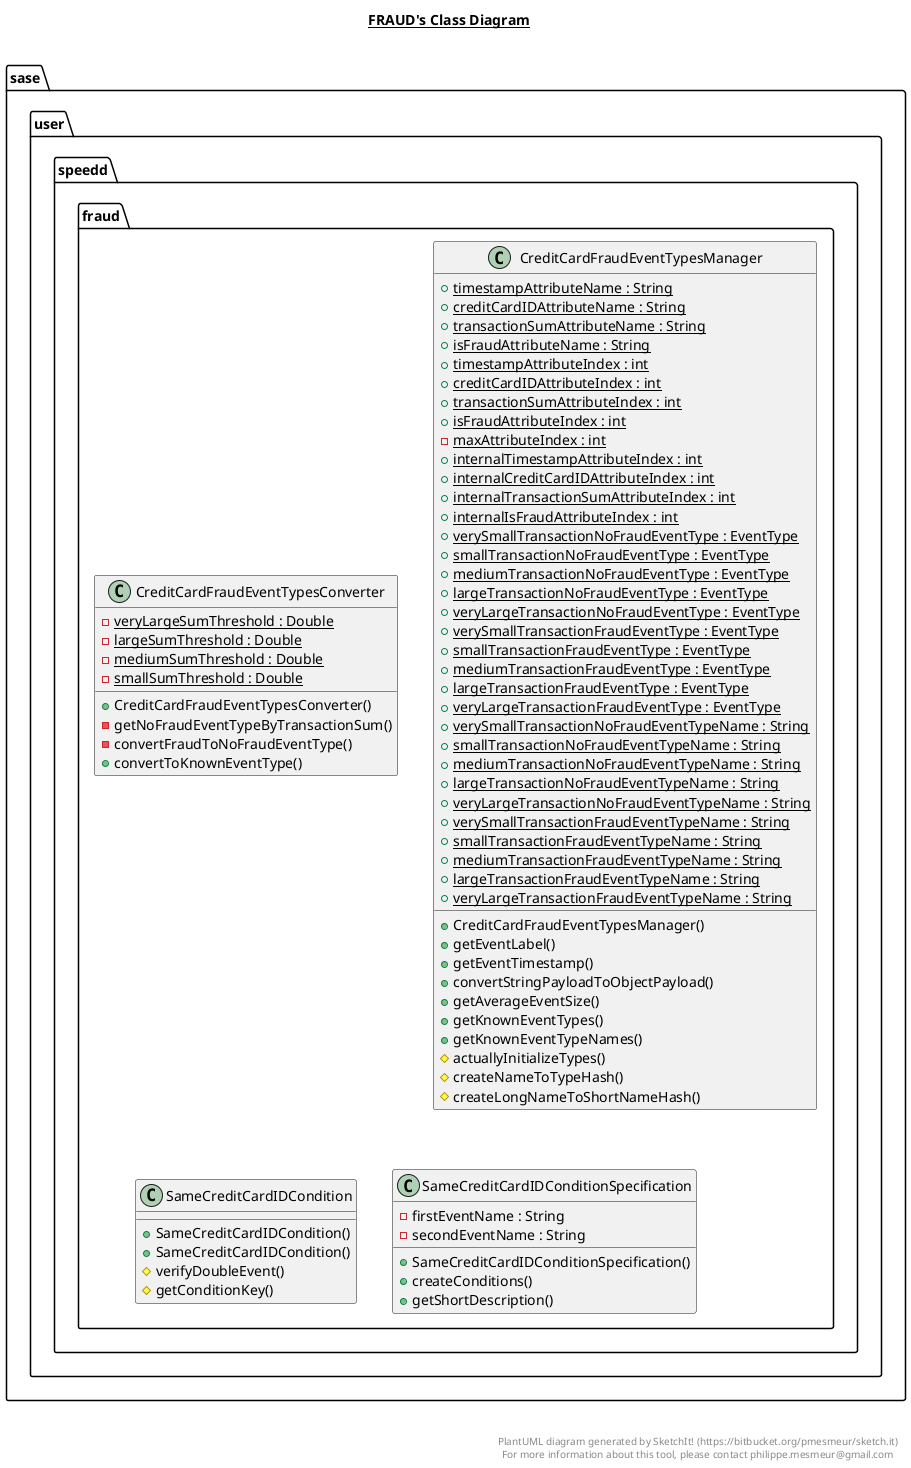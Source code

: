 @startuml

title __FRAUD's Class Diagram__\n

  package sase.user.speedd.fraud {
    class CreditCardFraudEventTypesConverter {
        {static} - veryLargeSumThreshold : Double
        {static} - largeSumThreshold : Double
        {static} - mediumSumThreshold : Double
        {static} - smallSumThreshold : Double
        + CreditCardFraudEventTypesConverter()
        - getNoFraudEventTypeByTransactionSum()
        - convertFraudToNoFraudEventType()
        + convertToKnownEventType()
    }
  }
  

  package sase.user.speedd.fraud {
    class CreditCardFraudEventTypesManager {
        {static} + timestampAttributeName : String
        {static} + creditCardIDAttributeName : String
        {static} + transactionSumAttributeName : String
        {static} + isFraudAttributeName : String
        {static} + timestampAttributeIndex : int
        {static} + creditCardIDAttributeIndex : int
        {static} + transactionSumAttributeIndex : int
        {static} + isFraudAttributeIndex : int
        {static} - maxAttributeIndex : int
        {static} + internalTimestampAttributeIndex : int
        {static} + internalCreditCardIDAttributeIndex : int
        {static} + internalTransactionSumAttributeIndex : int
        {static} + internalIsFraudAttributeIndex : int
        {static} + verySmallTransactionNoFraudEventType : EventType
        {static} + smallTransactionNoFraudEventType : EventType
        {static} + mediumTransactionNoFraudEventType : EventType
        {static} + largeTransactionNoFraudEventType : EventType
        {static} + veryLargeTransactionNoFraudEventType : EventType
        {static} + verySmallTransactionFraudEventType : EventType
        {static} + smallTransactionFraudEventType : EventType
        {static} + mediumTransactionFraudEventType : EventType
        {static} + largeTransactionFraudEventType : EventType
        {static} + veryLargeTransactionFraudEventType : EventType
        {static} + verySmallTransactionNoFraudEventTypeName : String
        {static} + smallTransactionNoFraudEventTypeName : String
        {static} + mediumTransactionNoFraudEventTypeName : String
        {static} + largeTransactionNoFraudEventTypeName : String
        {static} + veryLargeTransactionNoFraudEventTypeName : String
        {static} + verySmallTransactionFraudEventTypeName : String
        {static} + smallTransactionFraudEventTypeName : String
        {static} + mediumTransactionFraudEventTypeName : String
        {static} + largeTransactionFraudEventTypeName : String
        {static} + veryLargeTransactionFraudEventTypeName : String
        + CreditCardFraudEventTypesManager()
        + getEventLabel()
        + getEventTimestamp()
        + convertStringPayloadToObjectPayload()
        + getAverageEventSize()
        + getKnownEventTypes()
        + getKnownEventTypeNames()
        # actuallyInitializeTypes()
        # createNameToTypeHash()
        # createLongNameToShortNameHash()
    }
  }
  

  package sase.user.speedd.fraud {
    class SameCreditCardIDCondition {
        + SameCreditCardIDCondition()
        + SameCreditCardIDCondition()
        # verifyDoubleEvent()
        # getConditionKey()
    }
  }
  

  package sase.user.speedd.fraud {
    class SameCreditCardIDConditionSpecification {
        - firstEventName : String
        - secondEventName : String
        + SameCreditCardIDConditionSpecification()
        + createConditions()
        + getShortDescription()
    }
  }
  



right footer


PlantUML diagram generated by SketchIt! (https://bitbucket.org/pmesmeur/sketch.it)
For more information about this tool, please contact philippe.mesmeur@gmail.com
endfooter

@enduml
